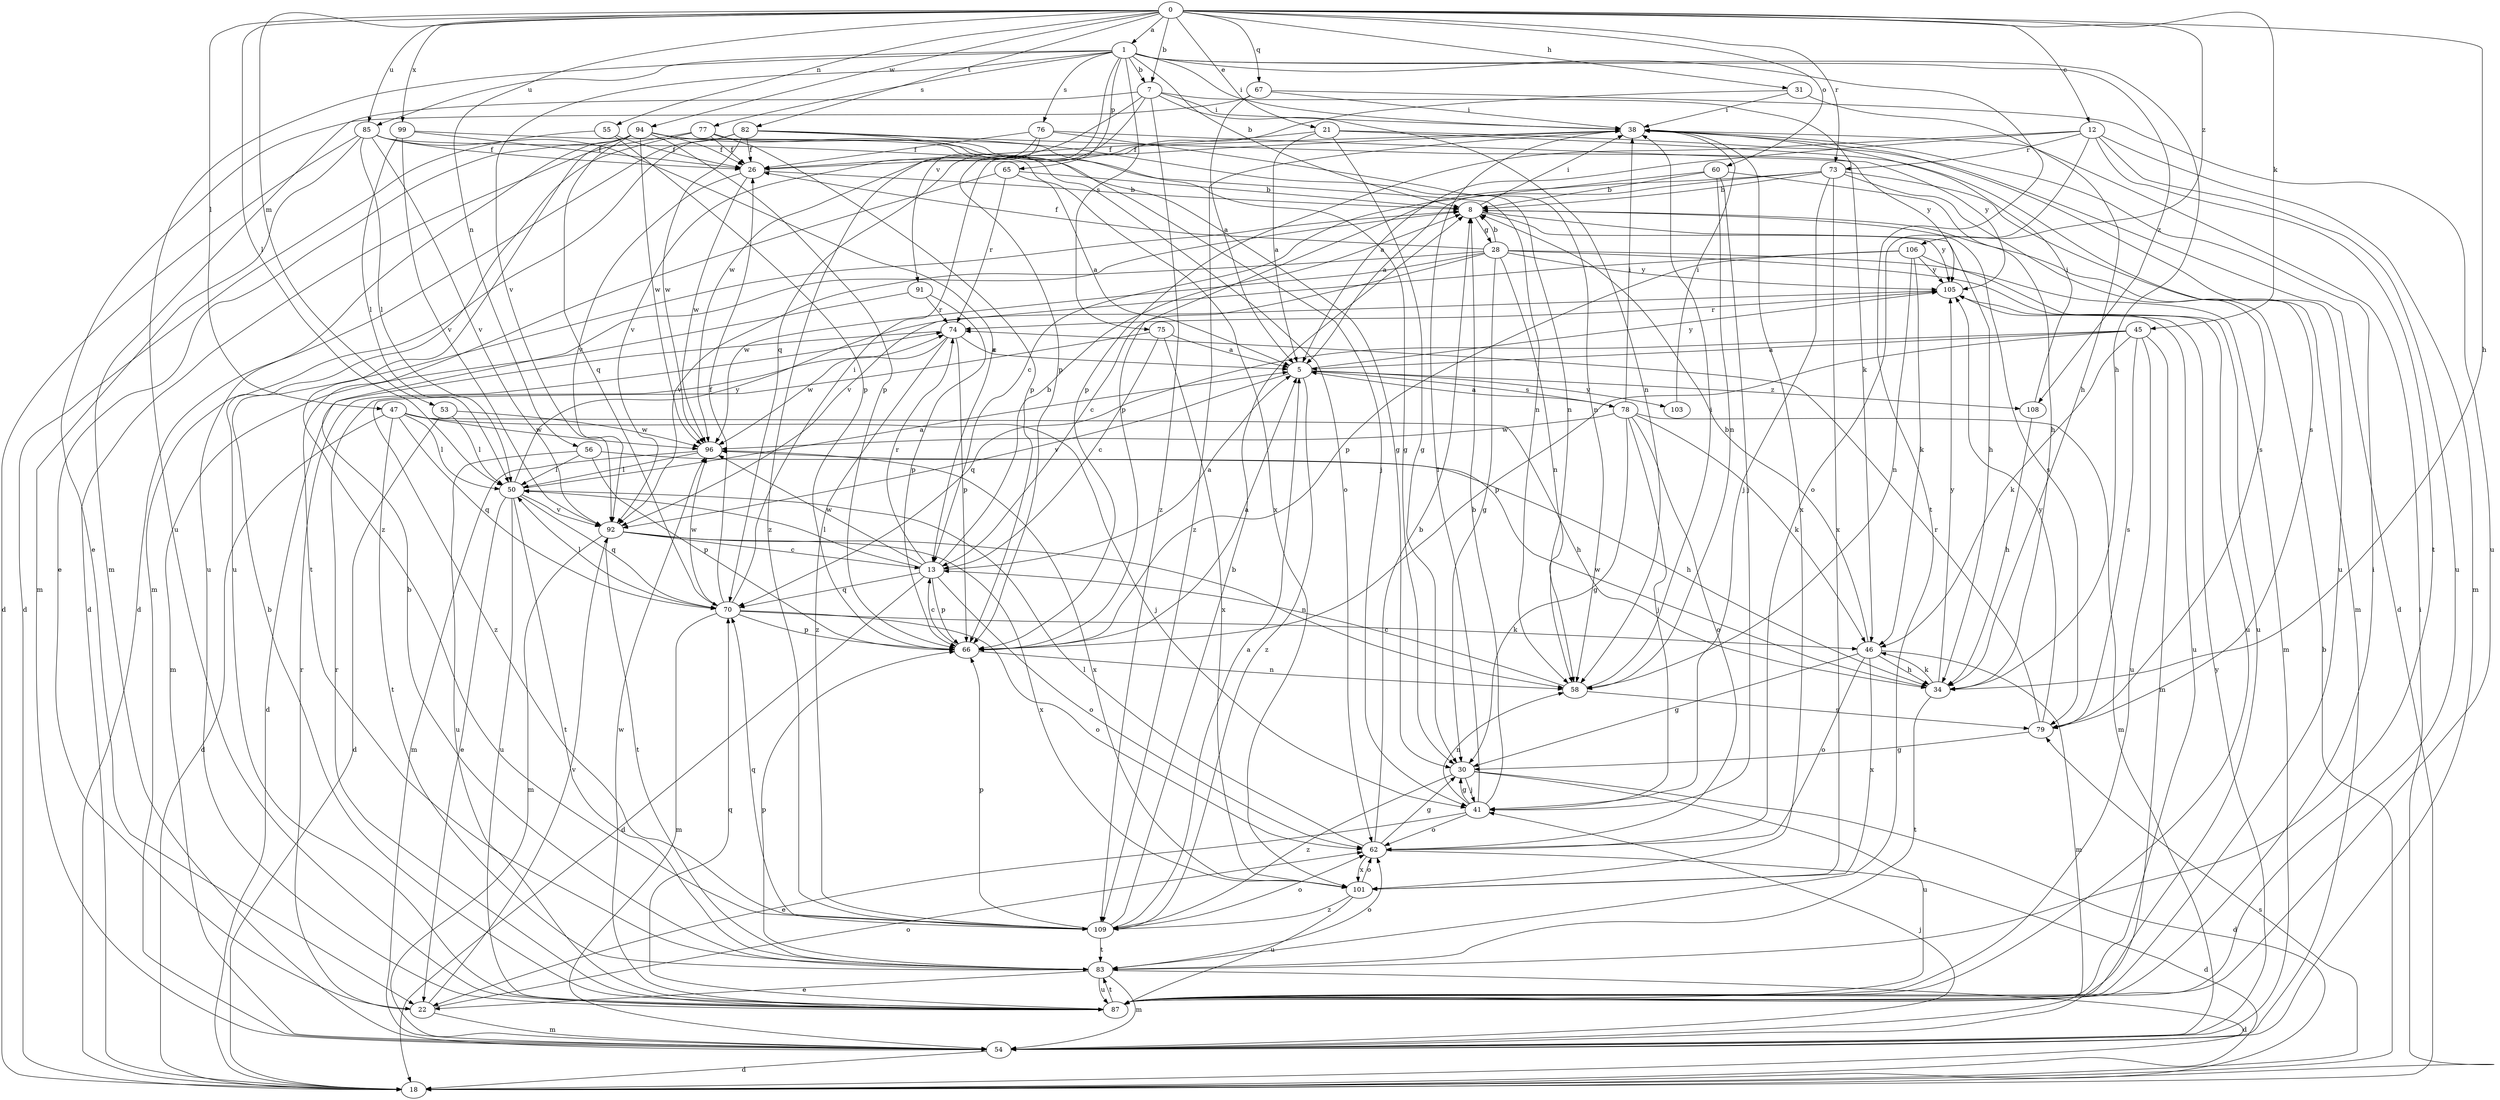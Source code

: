 strict digraph  {
0;
1;
5;
7;
8;
12;
13;
18;
21;
22;
26;
28;
30;
31;
34;
38;
41;
45;
46;
47;
50;
53;
54;
55;
56;
58;
60;
62;
65;
66;
67;
70;
73;
74;
75;
76;
77;
78;
79;
82;
83;
85;
87;
91;
92;
94;
96;
99;
101;
103;
105;
106;
108;
109;
0 -> 1  [label=a];
0 -> 7  [label=b];
0 -> 12  [label=c];
0 -> 21  [label=e];
0 -> 31  [label=h];
0 -> 34  [label=h];
0 -> 45  [label=k];
0 -> 47  [label=l];
0 -> 50  [label=l];
0 -> 53  [label=m];
0 -> 55  [label=n];
0 -> 56  [label=n];
0 -> 60  [label=o];
0 -> 67  [label=q];
0 -> 73  [label=r];
0 -> 82  [label=t];
0 -> 85  [label=u];
0 -> 94  [label=w];
0 -> 99  [label=x];
0 -> 106  [label=z];
1 -> 7  [label=b];
1 -> 8  [label=b];
1 -> 34  [label=h];
1 -> 38  [label=i];
1 -> 65  [label=p];
1 -> 75  [label=s];
1 -> 76  [label=s];
1 -> 77  [label=s];
1 -> 83  [label=t];
1 -> 85  [label=u];
1 -> 87  [label=u];
1 -> 91  [label=v];
1 -> 92  [label=v];
1 -> 108  [label=z];
5 -> 78  [label=s];
5 -> 92  [label=v];
5 -> 103  [label=y];
5 -> 105  [label=y];
5 -> 108  [label=z];
5 -> 109  [label=z];
7 -> 38  [label=i];
7 -> 46  [label=k];
7 -> 54  [label=m];
7 -> 58  [label=n];
7 -> 70  [label=q];
7 -> 96  [label=w];
7 -> 109  [label=z];
8 -> 28  [label=g];
8 -> 34  [label=h];
8 -> 38  [label=i];
8 -> 79  [label=s];
8 -> 105  [label=y];
12 -> 5  [label=a];
12 -> 54  [label=m];
12 -> 62  [label=o];
12 -> 66  [label=p];
12 -> 73  [label=r];
12 -> 83  [label=t];
12 -> 87  [label=u];
13 -> 5  [label=a];
13 -> 8  [label=b];
13 -> 18  [label=d];
13 -> 50  [label=l];
13 -> 62  [label=o];
13 -> 66  [label=p];
13 -> 70  [label=q];
13 -> 74  [label=r];
13 -> 96  [label=w];
18 -> 8  [label=b];
18 -> 38  [label=i];
18 -> 79  [label=s];
21 -> 5  [label=a];
21 -> 18  [label=d];
21 -> 26  [label=f];
21 -> 30  [label=g];
21 -> 79  [label=s];
22 -> 54  [label=m];
22 -> 62  [label=o];
22 -> 74  [label=r];
22 -> 92  [label=v];
26 -> 8  [label=b];
26 -> 92  [label=v];
26 -> 96  [label=w];
28 -> 8  [label=b];
28 -> 13  [label=c];
28 -> 26  [label=f];
28 -> 30  [label=g];
28 -> 54  [label=m];
28 -> 58  [label=n];
28 -> 87  [label=u];
28 -> 92  [label=v];
28 -> 96  [label=w];
28 -> 105  [label=y];
30 -> 18  [label=d];
30 -> 41  [label=j];
30 -> 87  [label=u];
30 -> 109  [label=z];
31 -> 34  [label=h];
31 -> 38  [label=i];
31 -> 66  [label=p];
34 -> 46  [label=k];
34 -> 83  [label=t];
34 -> 96  [label=w];
34 -> 105  [label=y];
38 -> 26  [label=f];
38 -> 87  [label=u];
38 -> 101  [label=x];
38 -> 109  [label=z];
41 -> 8  [label=b];
41 -> 22  [label=e];
41 -> 30  [label=g];
41 -> 38  [label=i];
41 -> 58  [label=n];
41 -> 62  [label=o];
45 -> 5  [label=a];
45 -> 46  [label=k];
45 -> 54  [label=m];
45 -> 66  [label=p];
45 -> 70  [label=q];
45 -> 79  [label=s];
45 -> 87  [label=u];
46 -> 8  [label=b];
46 -> 30  [label=g];
46 -> 34  [label=h];
46 -> 54  [label=m];
46 -> 62  [label=o];
46 -> 101  [label=x];
47 -> 18  [label=d];
47 -> 34  [label=h];
47 -> 41  [label=j];
47 -> 50  [label=l];
47 -> 70  [label=q];
47 -> 83  [label=t];
47 -> 96  [label=w];
50 -> 5  [label=a];
50 -> 22  [label=e];
50 -> 70  [label=q];
50 -> 83  [label=t];
50 -> 87  [label=u];
50 -> 92  [label=v];
50 -> 105  [label=y];
53 -> 18  [label=d];
53 -> 50  [label=l];
53 -> 96  [label=w];
54 -> 18  [label=d];
54 -> 41  [label=j];
54 -> 105  [label=y];
55 -> 18  [label=d];
55 -> 26  [label=f];
55 -> 66  [label=p];
56 -> 34  [label=h];
56 -> 50  [label=l];
56 -> 66  [label=p];
56 -> 87  [label=u];
58 -> 13  [label=c];
58 -> 38  [label=i];
58 -> 79  [label=s];
60 -> 8  [label=b];
60 -> 34  [label=h];
60 -> 41  [label=j];
60 -> 58  [label=n];
60 -> 66  [label=p];
62 -> 8  [label=b];
62 -> 18  [label=d];
62 -> 30  [label=g];
62 -> 50  [label=l];
62 -> 101  [label=x];
65 -> 5  [label=a];
65 -> 8  [label=b];
65 -> 74  [label=r];
65 -> 83  [label=t];
66 -> 5  [label=a];
66 -> 13  [label=c];
66 -> 58  [label=n];
67 -> 5  [label=a];
67 -> 22  [label=e];
67 -> 38  [label=i];
67 -> 87  [label=u];
70 -> 26  [label=f];
70 -> 38  [label=i];
70 -> 46  [label=k];
70 -> 50  [label=l];
70 -> 54  [label=m];
70 -> 62  [label=o];
70 -> 66  [label=p];
70 -> 96  [label=w];
73 -> 5  [label=a];
73 -> 8  [label=b];
73 -> 13  [label=c];
73 -> 41  [label=j];
73 -> 54  [label=m];
73 -> 79  [label=s];
73 -> 101  [label=x];
74 -> 5  [label=a];
74 -> 18  [label=d];
74 -> 66  [label=p];
74 -> 96  [label=w];
74 -> 109  [label=z];
75 -> 5  [label=a];
75 -> 13  [label=c];
75 -> 101  [label=x];
75 -> 109  [label=z];
76 -> 26  [label=f];
76 -> 58  [label=n];
76 -> 92  [label=v];
76 -> 105  [label=y];
76 -> 109  [label=z];
77 -> 18  [label=d];
77 -> 26  [label=f];
77 -> 30  [label=g];
77 -> 66  [label=p];
77 -> 87  [label=u];
78 -> 5  [label=a];
78 -> 30  [label=g];
78 -> 38  [label=i];
78 -> 41  [label=j];
78 -> 46  [label=k];
78 -> 54  [label=m];
78 -> 62  [label=o];
78 -> 96  [label=w];
79 -> 30  [label=g];
79 -> 74  [label=r];
79 -> 105  [label=y];
82 -> 18  [label=d];
82 -> 26  [label=f];
82 -> 41  [label=j];
82 -> 54  [label=m];
82 -> 58  [label=n];
82 -> 96  [label=w];
82 -> 105  [label=y];
83 -> 8  [label=b];
83 -> 18  [label=d];
83 -> 22  [label=e];
83 -> 54  [label=m];
83 -> 62  [label=o];
83 -> 66  [label=p];
83 -> 87  [label=u];
85 -> 13  [label=c];
85 -> 18  [label=d];
85 -> 26  [label=f];
85 -> 50  [label=l];
85 -> 54  [label=m];
85 -> 92  [label=v];
85 -> 101  [label=x];
87 -> 8  [label=b];
87 -> 38  [label=i];
87 -> 70  [label=q];
87 -> 74  [label=r];
87 -> 83  [label=t];
87 -> 96  [label=w];
91 -> 54  [label=m];
91 -> 66  [label=p];
91 -> 74  [label=r];
92 -> 13  [label=c];
92 -> 54  [label=m];
92 -> 58  [label=n];
92 -> 83  [label=t];
92 -> 101  [label=x];
94 -> 22  [label=e];
94 -> 26  [label=f];
94 -> 30  [label=g];
94 -> 58  [label=n];
94 -> 66  [label=p];
94 -> 70  [label=q];
94 -> 87  [label=u];
94 -> 96  [label=w];
94 -> 109  [label=z];
96 -> 50  [label=l];
96 -> 54  [label=m];
96 -> 101  [label=x];
99 -> 26  [label=f];
99 -> 50  [label=l];
99 -> 62  [label=o];
99 -> 92  [label=v];
101 -> 62  [label=o];
101 -> 87  [label=u];
101 -> 109  [label=z];
103 -> 38  [label=i];
105 -> 74  [label=r];
105 -> 87  [label=u];
106 -> 46  [label=k];
106 -> 58  [label=n];
106 -> 66  [label=p];
106 -> 87  [label=u];
106 -> 92  [label=v];
106 -> 105  [label=y];
108 -> 34  [label=h];
108 -> 38  [label=i];
109 -> 5  [label=a];
109 -> 8  [label=b];
109 -> 62  [label=o];
109 -> 66  [label=p];
109 -> 70  [label=q];
109 -> 83  [label=t];
}
